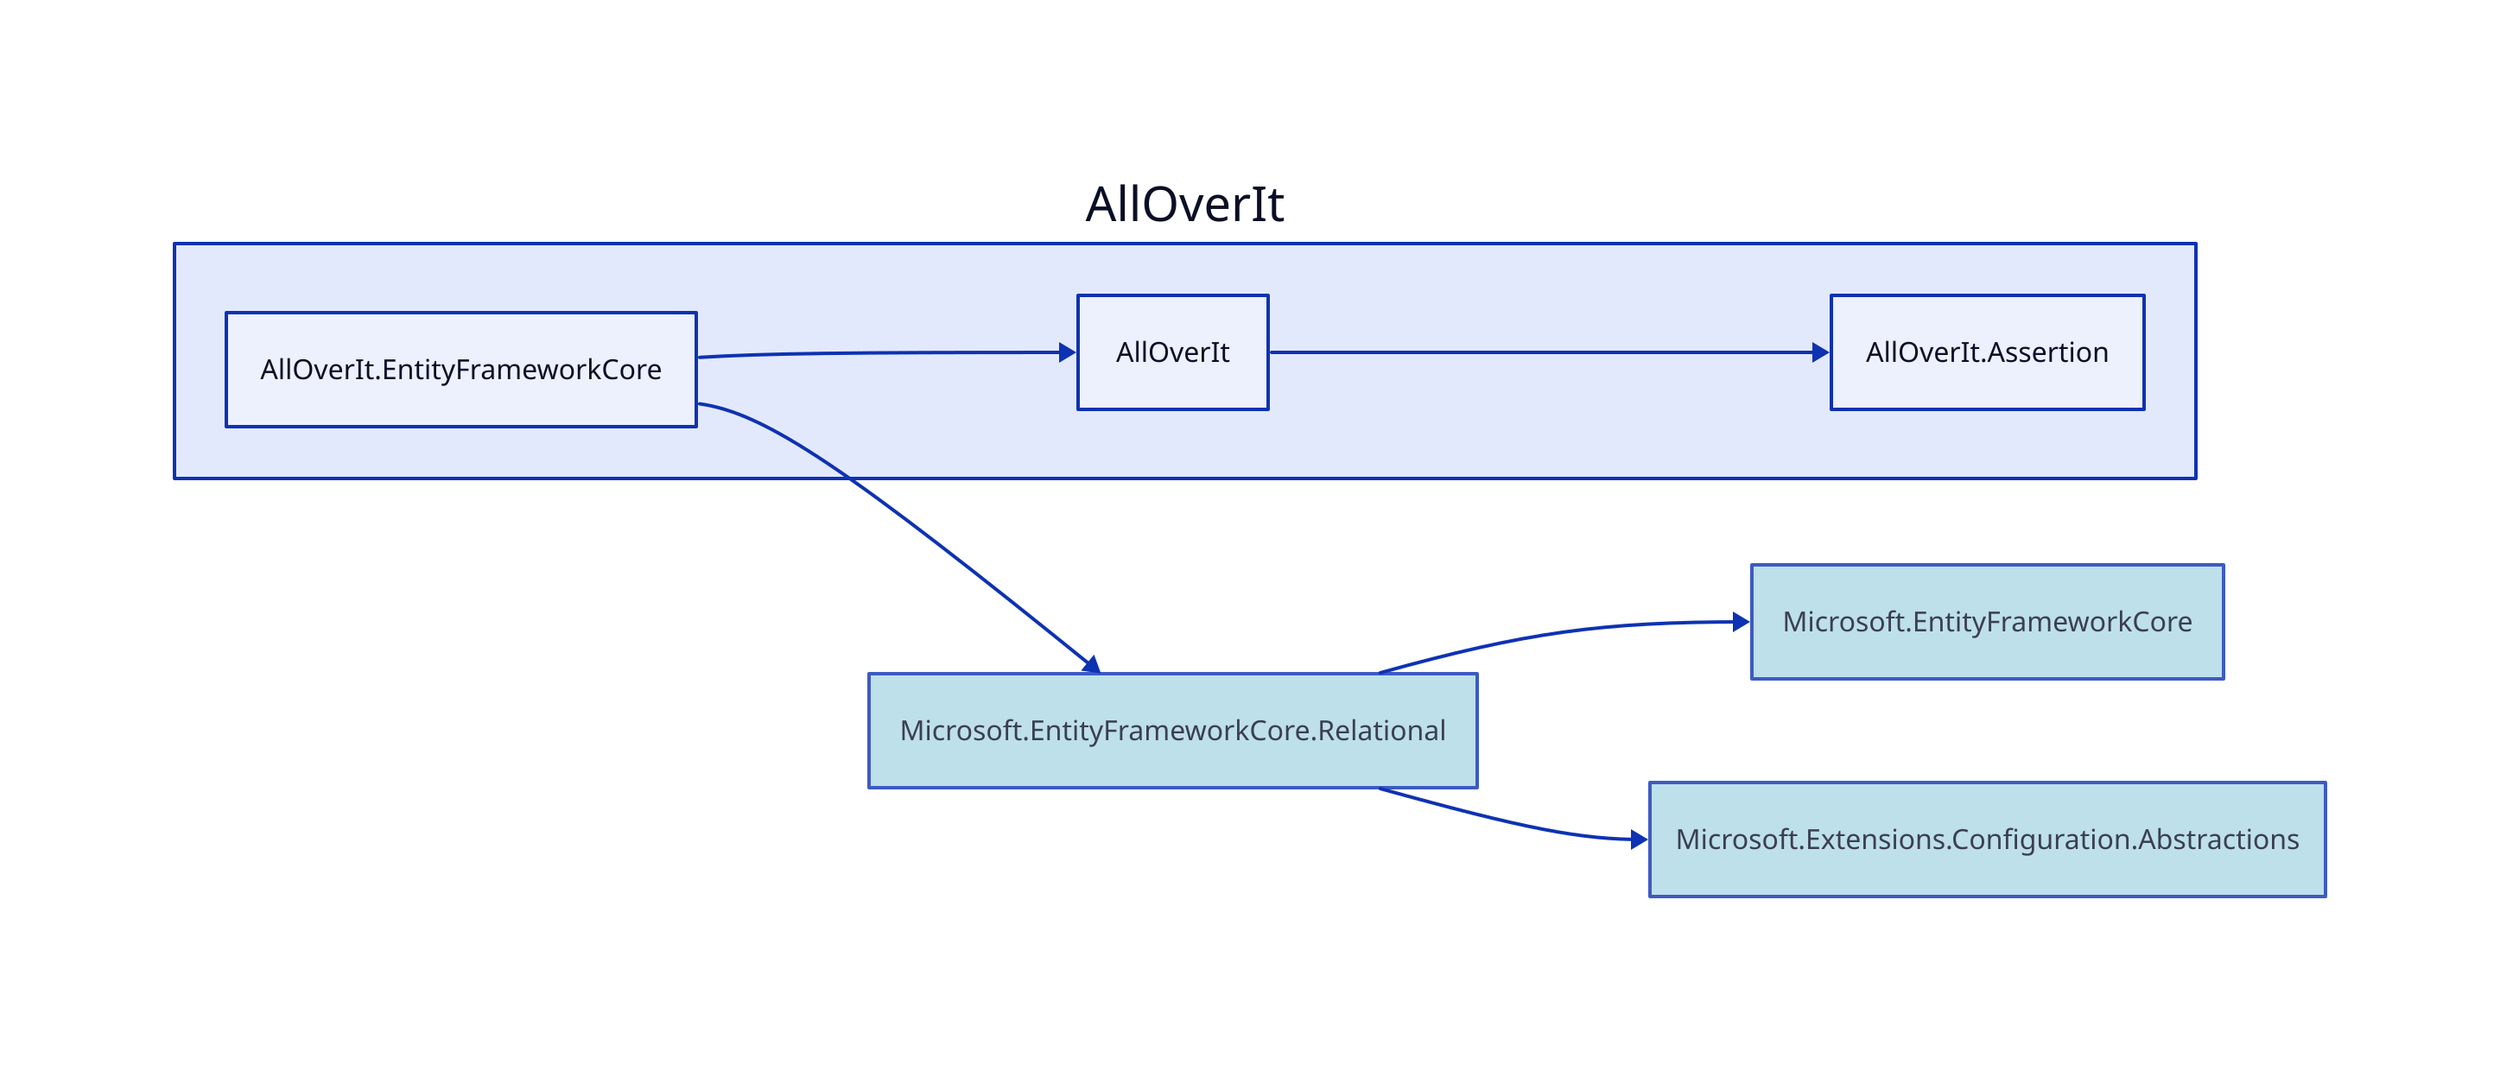 direction: right

aoi: AllOverIt
aoi.alloverit-entityframeworkcore: AllOverIt.EntityFrameworkCore
aoi.alloverit: AllOverIt
aoi.alloverit-assertion: AllOverIt.Assertion
microsoft-entityframeworkcore-relational: Microsoft.EntityFrameworkCore.Relational
microsoft-entityframeworkcore-relational.style.fill: lightblue
microsoft-entityframeworkcore-relational.style.opacity: 0.8
microsoft-entityframeworkcore: Microsoft.EntityFrameworkCore
microsoft-entityframeworkcore.style.fill: lightblue
microsoft-entityframeworkcore.style.opacity: 0.8
microsoft-extensions-configuration-abstractions: Microsoft.Extensions.Configuration.Abstractions
microsoft-extensions-configuration-abstractions.style.fill: lightblue
microsoft-extensions-configuration-abstractions.style.opacity: 0.8

aoi.alloverit <- aoi.alloverit-entityframeworkcore
aoi.alloverit-assertion <- aoi.alloverit
microsoft-entityframeworkcore-relational <- aoi.alloverit-entityframeworkcore
microsoft-entityframeworkcore <- microsoft-entityframeworkcore-relational
microsoft-extensions-configuration-abstractions <- microsoft-entityframeworkcore-relational
